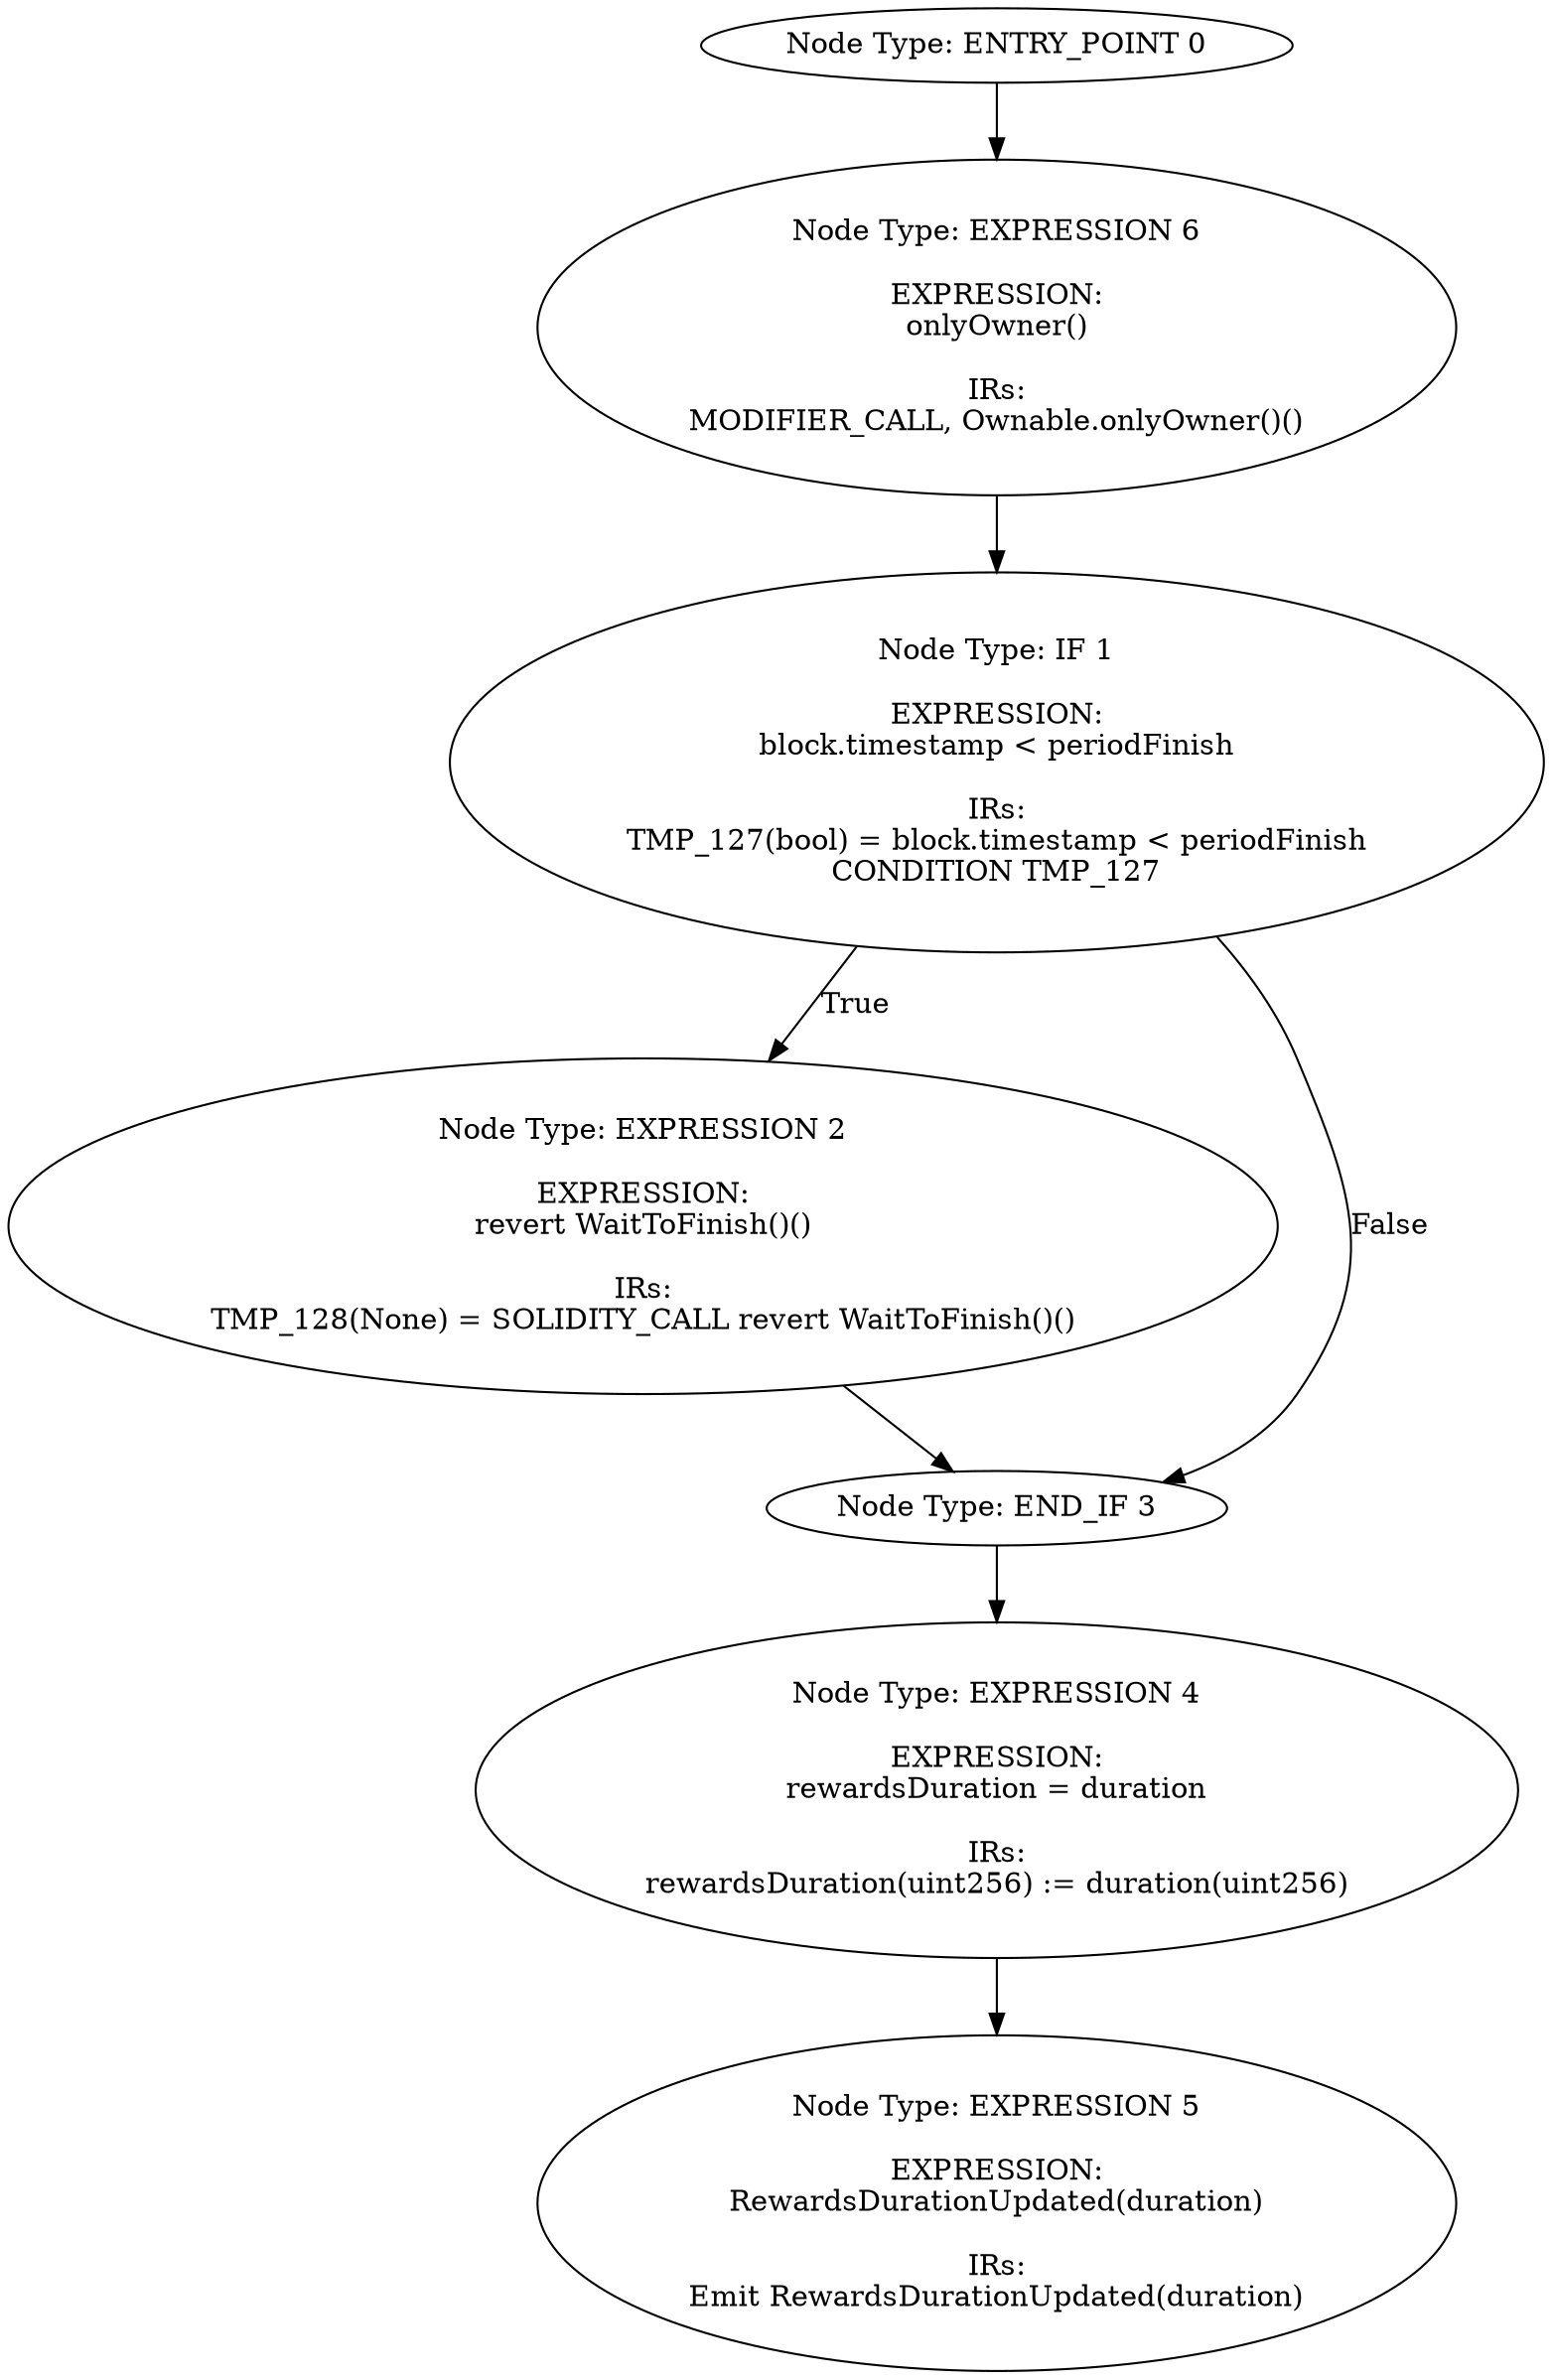 digraph{
0[label="Node Type: ENTRY_POINT 0
"];
0->6;
1[label="Node Type: IF 1

EXPRESSION:
block.timestamp < periodFinish

IRs:
TMP_127(bool) = block.timestamp < periodFinish
CONDITION TMP_127"];
1->2[label="True"];
1->3[label="False"];
2[label="Node Type: EXPRESSION 2

EXPRESSION:
revert WaitToFinish()()

IRs:
TMP_128(None) = SOLIDITY_CALL revert WaitToFinish()()"];
2->3;
3[label="Node Type: END_IF 3
"];
3->4;
4[label="Node Type: EXPRESSION 4

EXPRESSION:
rewardsDuration = duration

IRs:
rewardsDuration(uint256) := duration(uint256)"];
4->5;
5[label="Node Type: EXPRESSION 5

EXPRESSION:
RewardsDurationUpdated(duration)

IRs:
Emit RewardsDurationUpdated(duration)"];
6[label="Node Type: EXPRESSION 6

EXPRESSION:
onlyOwner()

IRs:
MODIFIER_CALL, Ownable.onlyOwner()()"];
6->1;
}
